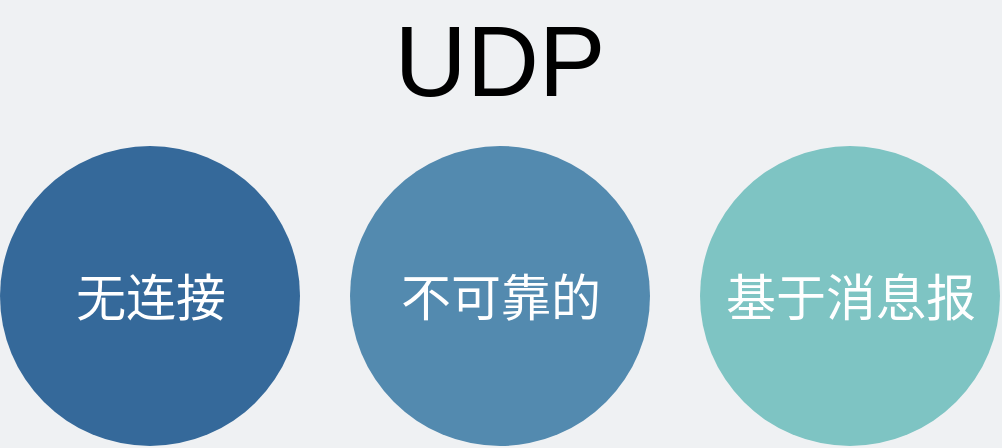 <mxfile version="20.3.2" type="github">
  <diagram id="3228e29e-7158-1315-38df-8450db1d8a1d" name="Page-1">
    <mxGraphModel dx="1298" dy="767" grid="0" gridSize="10" guides="1" tooltips="1" connect="1" arrows="1" fold="1" page="1" pageScale="1" pageWidth="600" pageHeight="300" background="#EFF1F3" math="0" shadow="0">
      <root>
        <mxCell id="0" />
        <mxCell id="1" parent="0" />
        <mxCell id="iaZQ5ZHkEwGbRsQ7YX7E-21540" value="UDP" style="text;html=1;strokeColor=none;fillColor=none;align=center;verticalAlign=middle;whiteSpace=wrap;rounded=0;fontSize=50;shadow=0;" parent="1" vertex="1">
          <mxGeometry x="270" y="40" width="40" height="20" as="geometry" />
        </mxCell>
        <mxCell id="y6tWKe87q91qqtJlrP8P-21533" value="基于消息报" style="ellipse;strokeColor=none;html=1;fontColor=#FFFFFF;fontSize=25;shadow=0;fillColor=#7EC4C3;" vertex="1" parent="1">
          <mxGeometry x="390" y="93" width="150" height="150" as="geometry" />
        </mxCell>
        <mxCell id="y6tWKe87q91qqtJlrP8P-21534" value="无连接" style="ellipse;strokeColor=none;html=1;fontColor=#FFFFFF;fontSize=25;shadow=0;fillColor=#35699A;" vertex="1" parent="1">
          <mxGeometry x="40" y="93" width="150" height="150" as="geometry" />
        </mxCell>
        <mxCell id="y6tWKe87q91qqtJlrP8P-21535" value="不可靠的" style="ellipse;strokeColor=none;html=1;fontColor=#FFFFFF;fontSize=25;shadow=0;fillColor=#538AAF;" vertex="1" parent="1">
          <mxGeometry x="215" y="93" width="150" height="150" as="geometry" />
        </mxCell>
      </root>
    </mxGraphModel>
  </diagram>
</mxfile>
